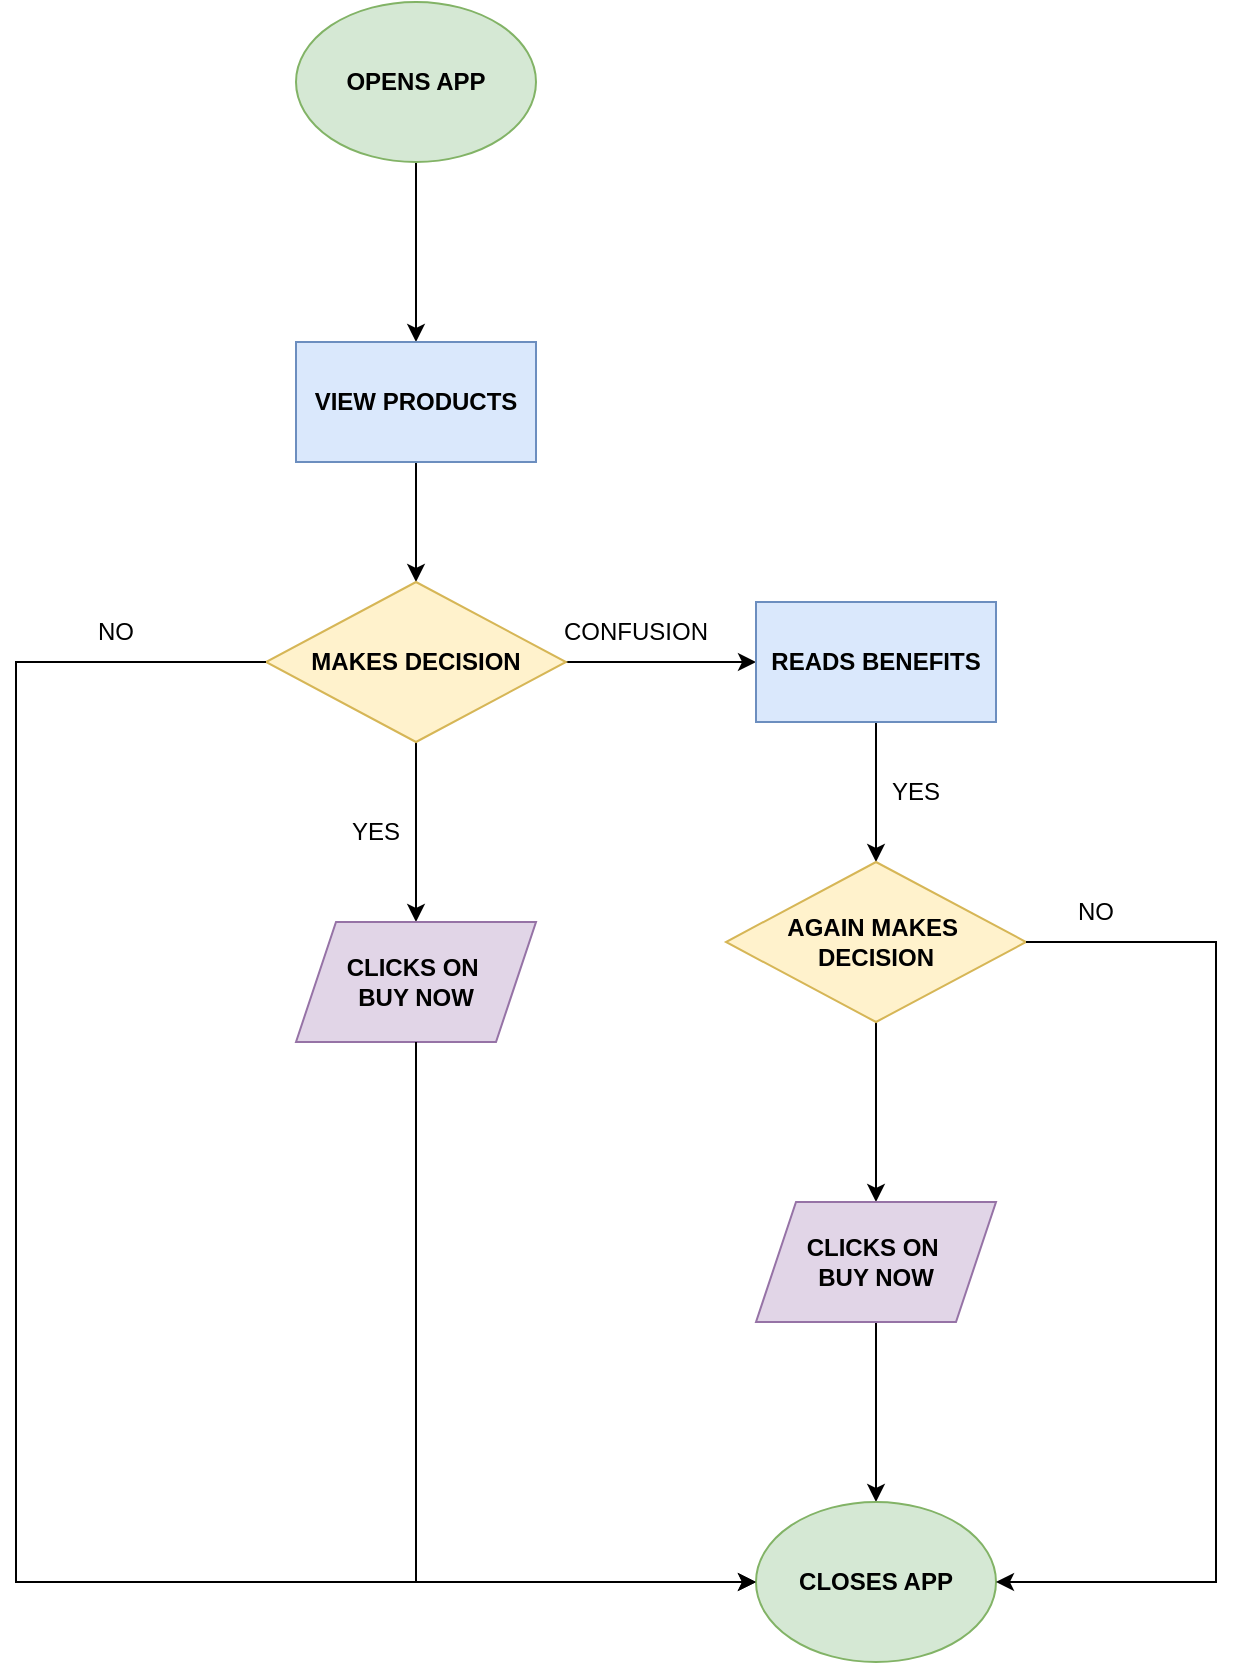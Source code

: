 <mxfile version="28.0.7">
  <diagram name="Page-1" id="zw4yQ0W6nlNdAUxNL55F">
    <mxGraphModel dx="1042" dy="534" grid="1" gridSize="10" guides="1" tooltips="1" connect="1" arrows="1" fold="1" page="1" pageScale="1" pageWidth="850" pageHeight="1100" math="0" shadow="0">
      <root>
        <mxCell id="0" />
        <mxCell id="1" parent="0" />
        <mxCell id="sCixCHRnSdF668S8496--3" value="" style="edgeStyle=orthogonalEdgeStyle;rounded=0;orthogonalLoop=1;jettySize=auto;html=1;" edge="1" parent="1" source="sCixCHRnSdF668S8496--1" target="sCixCHRnSdF668S8496--2">
          <mxGeometry relative="1" as="geometry" />
        </mxCell>
        <mxCell id="sCixCHRnSdF668S8496--1" value="OPENS APP" style="ellipse;whiteSpace=wrap;html=1;fontStyle=1;fillColor=#d5e8d4;strokeColor=#82b366;" vertex="1" parent="1">
          <mxGeometry x="330" y="10" width="120" height="80" as="geometry" />
        </mxCell>
        <mxCell id="sCixCHRnSdF668S8496--5" value="" style="edgeStyle=orthogonalEdgeStyle;rounded=0;orthogonalLoop=1;jettySize=auto;html=1;" edge="1" parent="1" source="sCixCHRnSdF668S8496--2" target="sCixCHRnSdF668S8496--4">
          <mxGeometry relative="1" as="geometry" />
        </mxCell>
        <mxCell id="sCixCHRnSdF668S8496--2" value="VIEW PRODUCTS" style="whiteSpace=wrap;html=1;fontStyle=1;fillColor=#dae8fc;strokeColor=#6c8ebf;" vertex="1" parent="1">
          <mxGeometry x="330" y="180" width="120" height="60" as="geometry" />
        </mxCell>
        <mxCell id="sCixCHRnSdF668S8496--7" value="" style="edgeStyle=orthogonalEdgeStyle;rounded=0;orthogonalLoop=1;jettySize=auto;html=1;" edge="1" parent="1" source="sCixCHRnSdF668S8496--4" target="sCixCHRnSdF668S8496--6">
          <mxGeometry relative="1" as="geometry" />
        </mxCell>
        <mxCell id="sCixCHRnSdF668S8496--9" value="" style="edgeStyle=orthogonalEdgeStyle;rounded=0;orthogonalLoop=1;jettySize=auto;html=1;" edge="1" parent="1" source="sCixCHRnSdF668S8496--4" target="sCixCHRnSdF668S8496--8">
          <mxGeometry relative="1" as="geometry" />
        </mxCell>
        <mxCell id="sCixCHRnSdF668S8496--4" value="MAKES DECISION" style="rhombus;whiteSpace=wrap;html=1;fontStyle=1;fillColor=#fff2cc;strokeColor=#d6b656;" vertex="1" parent="1">
          <mxGeometry x="315" y="300" width="150" height="80" as="geometry" />
        </mxCell>
        <mxCell id="sCixCHRnSdF668S8496--6" value="CLICKS ON&amp;nbsp;&lt;div&gt;BUY NOW&lt;/div&gt;" style="shape=parallelogram;perimeter=parallelogramPerimeter;whiteSpace=wrap;html=1;fixedSize=1;fontStyle=1;fillColor=#e1d5e7;strokeColor=#9673a6;" vertex="1" parent="1">
          <mxGeometry x="330" y="470" width="120" height="60" as="geometry" />
        </mxCell>
        <mxCell id="sCixCHRnSdF668S8496--13" value="" style="edgeStyle=orthogonalEdgeStyle;rounded=0;orthogonalLoop=1;jettySize=auto;html=1;" edge="1" parent="1" source="sCixCHRnSdF668S8496--8" target="sCixCHRnSdF668S8496--12">
          <mxGeometry relative="1" as="geometry" />
        </mxCell>
        <mxCell id="sCixCHRnSdF668S8496--8" value="READS BENEFITS" style="whiteSpace=wrap;html=1;fontStyle=1;fillColor=#dae8fc;strokeColor=#6c8ebf;" vertex="1" parent="1">
          <mxGeometry x="560" y="310" width="120" height="60" as="geometry" />
        </mxCell>
        <mxCell id="sCixCHRnSdF668S8496--15" value="" style="edgeStyle=orthogonalEdgeStyle;rounded=0;orthogonalLoop=1;jettySize=auto;html=1;" edge="1" parent="1" source="sCixCHRnSdF668S8496--12" target="sCixCHRnSdF668S8496--14">
          <mxGeometry relative="1" as="geometry" />
        </mxCell>
        <mxCell id="sCixCHRnSdF668S8496--12" value="AGAIN MAKES&amp;nbsp;&lt;div&gt;DECISION&lt;/div&gt;" style="rhombus;whiteSpace=wrap;html=1;fontStyle=1;fillColor=#fff2cc;strokeColor=#d6b656;" vertex="1" parent="1">
          <mxGeometry x="545" y="440" width="150" height="80" as="geometry" />
        </mxCell>
        <mxCell id="sCixCHRnSdF668S8496--18" value="" style="edgeStyle=orthogonalEdgeStyle;rounded=0;orthogonalLoop=1;jettySize=auto;html=1;" edge="1" parent="1" source="sCixCHRnSdF668S8496--14" target="sCixCHRnSdF668S8496--17">
          <mxGeometry relative="1" as="geometry" />
        </mxCell>
        <mxCell id="sCixCHRnSdF668S8496--14" value="CLICKS ON&amp;nbsp;&lt;div&gt;BUY NOW&lt;/div&gt;" style="shape=parallelogram;perimeter=parallelogramPerimeter;whiteSpace=wrap;html=1;fixedSize=1;fontStyle=1;fillColor=#e1d5e7;strokeColor=#9673a6;" vertex="1" parent="1">
          <mxGeometry x="560" y="610" width="120" height="60" as="geometry" />
        </mxCell>
        <mxCell id="sCixCHRnSdF668S8496--16" value="" style="endArrow=classic;html=1;rounded=0;exitX=0.5;exitY=1;exitDx=0;exitDy=0;" edge="1" parent="1" source="sCixCHRnSdF668S8496--6" target="sCixCHRnSdF668S8496--17">
          <mxGeometry width="50" height="50" relative="1" as="geometry">
            <mxPoint x="400" y="700" as="sourcePoint" />
            <mxPoint x="510" y="800" as="targetPoint" />
            <Array as="points">
              <mxPoint x="390" y="760" />
              <mxPoint x="390" y="800" />
            </Array>
          </mxGeometry>
        </mxCell>
        <mxCell id="sCixCHRnSdF668S8496--17" value="CLOSES APP" style="ellipse;whiteSpace=wrap;html=1;fontStyle=1;fillColor=#d5e8d4;strokeColor=#82b366;" vertex="1" parent="1">
          <mxGeometry x="560" y="760" width="120" height="80" as="geometry" />
        </mxCell>
        <mxCell id="sCixCHRnSdF668S8496--19" value="" style="endArrow=classic;html=1;rounded=0;exitX=1;exitY=0.5;exitDx=0;exitDy=0;entryX=1;entryY=0.5;entryDx=0;entryDy=0;" edge="1" parent="1" source="sCixCHRnSdF668S8496--12" target="sCixCHRnSdF668S8496--17">
          <mxGeometry width="50" height="50" relative="1" as="geometry">
            <mxPoint x="400" y="600" as="sourcePoint" />
            <mxPoint x="810" y="850" as="targetPoint" />
            <Array as="points">
              <mxPoint x="790" y="480" />
              <mxPoint x="790" y="800" />
            </Array>
          </mxGeometry>
        </mxCell>
        <mxCell id="sCixCHRnSdF668S8496--22" value="YES" style="text;strokeColor=none;align=center;fillColor=none;html=1;verticalAlign=middle;whiteSpace=wrap;rounded=0;" vertex="1" parent="1">
          <mxGeometry x="340" y="410" width="60" height="30" as="geometry" />
        </mxCell>
        <mxCell id="sCixCHRnSdF668S8496--23" value="NO" style="text;strokeColor=none;align=center;fillColor=none;html=1;verticalAlign=middle;whiteSpace=wrap;rounded=0;" vertex="1" parent="1">
          <mxGeometry x="700" y="450" width="60" height="30" as="geometry" />
        </mxCell>
        <mxCell id="sCixCHRnSdF668S8496--24" value="" style="endArrow=classic;html=1;rounded=0;exitX=0;exitY=0.5;exitDx=0;exitDy=0;entryX=0;entryY=0.5;entryDx=0;entryDy=0;" edge="1" parent="1" source="sCixCHRnSdF668S8496--4" target="sCixCHRnSdF668S8496--17">
          <mxGeometry width="50" height="50" relative="1" as="geometry">
            <mxPoint x="400" y="500" as="sourcePoint" />
            <mxPoint x="190" y="811.6" as="targetPoint" />
            <Array as="points">
              <mxPoint x="190" y="340" />
              <mxPoint x="190" y="800" />
            </Array>
          </mxGeometry>
        </mxCell>
        <mxCell id="sCixCHRnSdF668S8496--25" value="NO" style="text;strokeColor=none;align=center;fillColor=none;html=1;verticalAlign=middle;whiteSpace=wrap;rounded=0;" vertex="1" parent="1">
          <mxGeometry x="210" y="310" width="60" height="30" as="geometry" />
        </mxCell>
        <mxCell id="sCixCHRnSdF668S8496--26" value="CONFUSION" style="text;strokeColor=none;align=center;fillColor=none;html=1;verticalAlign=middle;whiteSpace=wrap;rounded=0;" vertex="1" parent="1">
          <mxGeometry x="470" y="310" width="60" height="30" as="geometry" />
        </mxCell>
        <mxCell id="sCixCHRnSdF668S8496--27" value="YES" style="text;strokeColor=none;align=center;fillColor=none;html=1;verticalAlign=middle;whiteSpace=wrap;rounded=0;" vertex="1" parent="1">
          <mxGeometry x="610" y="390" width="60" height="30" as="geometry" />
        </mxCell>
      </root>
    </mxGraphModel>
  </diagram>
</mxfile>
